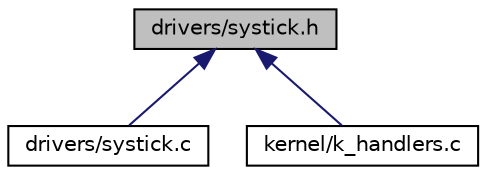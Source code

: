 digraph "drivers/systick.h"
{
 // LATEX_PDF_SIZE
  edge [fontname="Helvetica",fontsize="10",labelfontname="Helvetica",labelfontsize="10"];
  node [fontname="Helvetica",fontsize="10",shape=record];
  Node1 [label="drivers/systick.h",height=0.2,width=0.4,color="black", fillcolor="grey75", style="filled", fontcolor="black",tooltip="Contains all the definitions, structures, and function prototypes regarding the operation of the SysT..."];
  Node1 -> Node2 [dir="back",color="midnightblue",fontsize="10",style="solid",fontname="Helvetica"];
  Node2 [label="drivers/systick.c",height=0.2,width=0.4,color="black", fillcolor="white", style="filled",URL="$systick_8c.html",tooltip="Contains all functionality of the SysTick driver."];
  Node1 -> Node3 [dir="back",color="midnightblue",fontsize="10",style="solid",fontname="Helvetica"];
  Node3 [label="kernel/k_handlers.c",height=0.2,width=0.4,color="black", fillcolor="white", style="filled",URL="$k__handlers_8c.html",tooltip="Contains all functions pertaining towards the kernel's trap handlers and initializer functions."];
}
